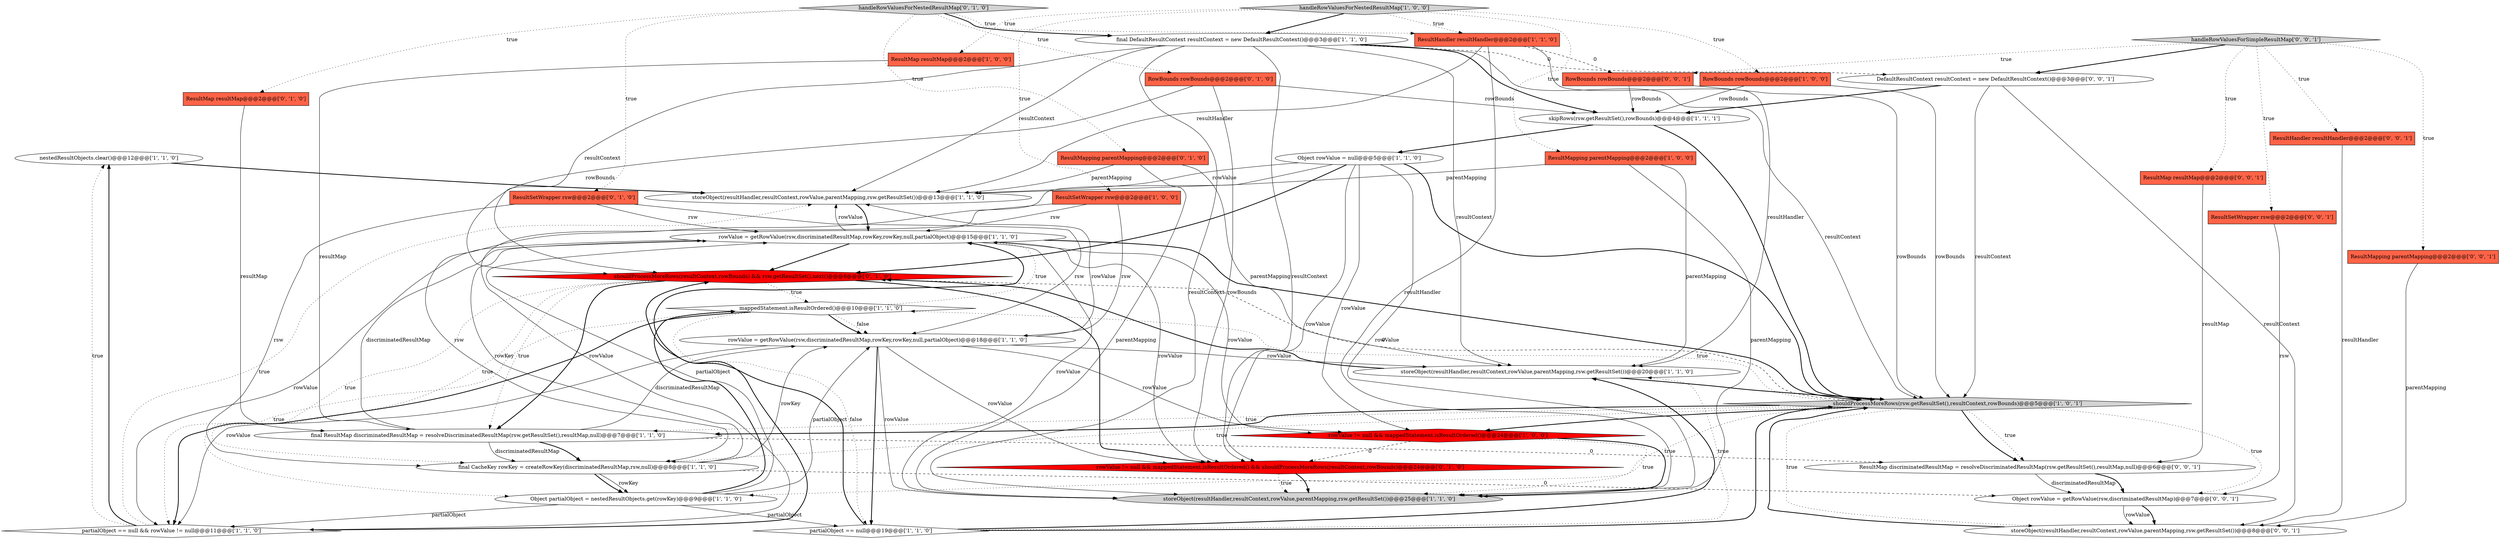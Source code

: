 digraph {
20 [style = filled, label = "nestedResultObjects.clear()@@@12@@@['1', '1', '0']", fillcolor = white, shape = ellipse image = "AAA0AAABBB1BBB"];
4 [style = filled, label = "ResultMap resultMap@@@2@@@['1', '0', '0']", fillcolor = tomato, shape = box image = "AAA0AAABBB1BBB"];
3 [style = filled, label = "final DefaultResultContext resultContext = new DefaultResultContext()@@@3@@@['1', '1', '0']", fillcolor = white, shape = ellipse image = "AAA0AAABBB1BBB"];
32 [style = filled, label = "handleRowValuesForSimpleResultMap['0', '0', '1']", fillcolor = lightgray, shape = diamond image = "AAA0AAABBB3BBB"];
29 [style = filled, label = "ResultMapping parentMapping@@@2@@@['0', '1', '0']", fillcolor = tomato, shape = box image = "AAA0AAABBB2BBB"];
28 [style = filled, label = "handleRowValuesForNestedResultMap['0', '1', '0']", fillcolor = lightgray, shape = diamond image = "AAA0AAABBB2BBB"];
12 [style = filled, label = "rowValue = getRowValue(rsw,discriminatedResultMap,rowKey,rowKey,null,partialObject)@@@15@@@['1', '1', '0']", fillcolor = white, shape = ellipse image = "AAA0AAABBB1BBB"];
17 [style = filled, label = "ResultHandler resultHandler@@@2@@@['1', '1', '0']", fillcolor = tomato, shape = box image = "AAA0AAABBB1BBB"];
10 [style = filled, label = "rowValue != null && mappedStatement.isResultOrdered()@@@24@@@['1', '0', '0']", fillcolor = red, shape = diamond image = "AAA1AAABBB1BBB"];
22 [style = filled, label = "handleRowValuesForNestedResultMap['1', '0', '0']", fillcolor = lightgray, shape = diamond image = "AAA0AAABBB1BBB"];
18 [style = filled, label = "partialObject == null && rowValue != null@@@11@@@['1', '1', '0']", fillcolor = white, shape = diamond image = "AAA0AAABBB1BBB"];
37 [style = filled, label = "ResultHandler resultHandler@@@2@@@['0', '0', '1']", fillcolor = tomato, shape = box image = "AAA0AAABBB3BBB"];
30 [style = filled, label = "ResultMap resultMap@@@2@@@['0', '0', '1']", fillcolor = tomato, shape = box image = "AAA0AAABBB3BBB"];
35 [style = filled, label = "ResultSetWrapper rsw@@@2@@@['0', '0', '1']", fillcolor = tomato, shape = box image = "AAA0AAABBB3BBB"];
25 [style = filled, label = "shouldProcessMoreRows(resultContext,rowBounds) && rsw.getResultSet().next()@@@6@@@['0', '1', '0']", fillcolor = red, shape = diamond image = "AAA1AAABBB2BBB"];
16 [style = filled, label = "skipRows(rsw.getResultSet(),rowBounds)@@@4@@@['1', '1', '1']", fillcolor = white, shape = ellipse image = "AAA0AAABBB1BBB"];
6 [style = filled, label = "Object rowValue = null@@@5@@@['1', '1', '0']", fillcolor = white, shape = ellipse image = "AAA0AAABBB1BBB"];
31 [style = filled, label = "ResultMap discriminatedResultMap = resolveDiscriminatedResultMap(rsw.getResultSet(),resultMap,null)@@@6@@@['0', '0', '1']", fillcolor = white, shape = ellipse image = "AAA0AAABBB3BBB"];
9 [style = filled, label = "mappedStatement.isResultOrdered()@@@10@@@['1', '1', '0']", fillcolor = white, shape = diamond image = "AAA0AAABBB1BBB"];
13 [style = filled, label = "final ResultMap discriminatedResultMap = resolveDiscriminatedResultMap(rsw.getResultSet(),resultMap,null)@@@7@@@['1', '1', '0']", fillcolor = white, shape = ellipse image = "AAA0AAABBB1BBB"];
14 [style = filled, label = "ResultMapping parentMapping@@@2@@@['1', '0', '0']", fillcolor = tomato, shape = box image = "AAA0AAABBB1BBB"];
19 [style = filled, label = "storeObject(resultHandler,resultContext,rowValue,parentMapping,rsw.getResultSet())@@@25@@@['1', '1', '0']", fillcolor = lightgray, shape = ellipse image = "AAA0AAABBB1BBB"];
0 [style = filled, label = "shouldProcessMoreRows(rsw.getResultSet(),resultContext,rowBounds)@@@5@@@['1', '0', '1']", fillcolor = lightgray, shape = diamond image = "AAA0AAABBB1BBB"];
24 [style = filled, label = "ResultMap resultMap@@@2@@@['0', '1', '0']", fillcolor = tomato, shape = box image = "AAA0AAABBB2BBB"];
33 [style = filled, label = "DefaultResultContext resultContext = new DefaultResultContext()@@@3@@@['0', '0', '1']", fillcolor = white, shape = ellipse image = "AAA0AAABBB3BBB"];
7 [style = filled, label = "storeObject(resultHandler,resultContext,rowValue,parentMapping,rsw.getResultSet())@@@13@@@['1', '1', '0']", fillcolor = white, shape = ellipse image = "AAA0AAABBB1BBB"];
38 [style = filled, label = "Object rowValue = getRowValue(rsw,discriminatedResultMap)@@@7@@@['0', '0', '1']", fillcolor = white, shape = ellipse image = "AAA0AAABBB3BBB"];
2 [style = filled, label = "storeObject(resultHandler,resultContext,rowValue,parentMapping,rsw.getResultSet())@@@20@@@['1', '1', '0']", fillcolor = white, shape = ellipse image = "AAA0AAABBB1BBB"];
11 [style = filled, label = "partialObject == null@@@19@@@['1', '1', '0']", fillcolor = white, shape = diamond image = "AAA0AAABBB1BBB"];
5 [style = filled, label = "ResultSetWrapper rsw@@@2@@@['1', '0', '0']", fillcolor = tomato, shape = box image = "AAA0AAABBB1BBB"];
21 [style = filled, label = "rowValue = getRowValue(rsw,discriminatedResultMap,rowKey,rowKey,null,partialObject)@@@18@@@['1', '1', '0']", fillcolor = white, shape = ellipse image = "AAA0AAABBB1BBB"];
15 [style = filled, label = "final CacheKey rowKey = createRowKey(discriminatedResultMap,rsw,null)@@@8@@@['1', '1', '0']", fillcolor = white, shape = ellipse image = "AAA0AAABBB1BBB"];
36 [style = filled, label = "ResultMapping parentMapping@@@2@@@['0', '0', '1']", fillcolor = tomato, shape = box image = "AAA0AAABBB3BBB"];
26 [style = filled, label = "RowBounds rowBounds@@@2@@@['0', '1', '0']", fillcolor = tomato, shape = box image = "AAA0AAABBB2BBB"];
8 [style = filled, label = "RowBounds rowBounds@@@2@@@['1', '0', '0']", fillcolor = tomato, shape = box image = "AAA0AAABBB1BBB"];
23 [style = filled, label = "ResultSetWrapper rsw@@@2@@@['0', '1', '0']", fillcolor = tomato, shape = box image = "AAA0AAABBB2BBB"];
27 [style = filled, label = "rowValue != null && mappedStatement.isResultOrdered() && shouldProcessMoreRows(resultContext,rowBounds)@@@24@@@['0', '1', '0']", fillcolor = red, shape = diamond image = "AAA1AAABBB2BBB"];
34 [style = filled, label = "storeObject(resultHandler,resultContext,rowValue,parentMapping,rsw.getResultSet())@@@8@@@['0', '0', '1']", fillcolor = white, shape = ellipse image = "AAA0AAABBB3BBB"];
1 [style = filled, label = "Object partialObject = nestedResultObjects.get(rowKey)@@@9@@@['1', '1', '0']", fillcolor = white, shape = ellipse image = "AAA0AAABBB1BBB"];
39 [style = filled, label = "RowBounds rowBounds@@@2@@@['0', '0', '1']", fillcolor = tomato, shape = box image = "AAA0AAABBB3BBB"];
16->0 [style = bold, label=""];
9->12 [style = dotted, label="true"];
3->25 [style = solid, label="resultContext"];
13->21 [style = solid, label="discriminatedResultMap"];
14->19 [style = solid, label="parentMapping"];
0->13 [style = bold, label=""];
10->19 [style = bold, label=""];
21->10 [style = solid, label="rowValue"];
1->12 [style = solid, label="partialObject"];
37->34 [style = solid, label="resultHandler"];
29->2 [style = solid, label="parentMapping"];
12->7 [style = solid, label="rowValue"];
18->20 [style = dotted, label="true"];
3->16 [style = bold, label=""];
10->27 [style = dashed, label="0"];
6->19 [style = solid, label="rowValue"];
27->19 [style = dotted, label="true"];
9->11 [style = dotted, label="false"];
6->27 [style = solid, label="rowValue"];
23->12 [style = solid, label="rsw"];
22->14 [style = dotted, label="true"];
0->31 [style = dotted, label="true"];
15->38 [style = dashed, label="0"];
3->7 [style = solid, label="resultContext"];
12->18 [style = solid, label="rowValue"];
21->19 [style = solid, label="rowValue"];
15->21 [style = solid, label="rowKey"];
11->2 [style = dotted, label="true"];
0->25 [style = dashed, label="0"];
0->34 [style = dotted, label="true"];
31->38 [style = solid, label="discriminatedResultMap"];
32->30 [style = dotted, label="true"];
9->21 [style = bold, label=""];
32->37 [style = dotted, label="true"];
15->1 [style = solid, label="rowKey"];
27->19 [style = bold, label=""];
28->3 [style = bold, label=""];
33->0 [style = solid, label="resultContext"];
2->25 [style = bold, label=""];
30->31 [style = solid, label="resultMap"];
11->25 [style = bold, label=""];
29->7 [style = solid, label="parentMapping"];
0->38 [style = dotted, label="true"];
33->16 [style = bold, label=""];
12->10 [style = solid, label="rowValue"];
32->35 [style = dotted, label="true"];
3->33 [style = dashed, label="0"];
38->34 [style = solid, label="rowValue"];
16->6 [style = bold, label=""];
24->13 [style = solid, label="resultMap"];
18->12 [style = bold, label=""];
32->36 [style = dotted, label="true"];
28->17 [style = dotted, label="true"];
26->25 [style = solid, label="rowBounds"];
34->0 [style = bold, label=""];
5->21 [style = solid, label="rsw"];
26->27 [style = solid, label="rowBounds"];
28->29 [style = dotted, label="true"];
25->27 [style = bold, label=""];
18->20 [style = bold, label=""];
25->15 [style = dotted, label="true"];
17->19 [style = solid, label="resultHandler"];
28->24 [style = dotted, label="true"];
13->31 [style = dashed, label="0"];
21->11 [style = bold, label=""];
3->27 [style = solid, label="resultContext"];
39->16 [style = solid, label="rowBounds"];
28->23 [style = dotted, label="true"];
13->15 [style = bold, label=""];
20->7 [style = bold, label=""];
17->7 [style = solid, label="resultHandler"];
22->4 [style = dotted, label="true"];
5->12 [style = solid, label="rsw"];
0->31 [style = bold, label=""];
14->7 [style = solid, label="parentMapping"];
14->2 [style = solid, label="parentMapping"];
3->0 [style = solid, label="resultContext"];
9->21 [style = dotted, label="false"];
17->39 [style = dashed, label="0"];
18->7 [style = dotted, label="true"];
17->2 [style = solid, label="resultHandler"];
8->16 [style = solid, label="rowBounds"];
21->27 [style = solid, label="rowValue"];
6->18 [style = solid, label="rowValue"];
3->19 [style = solid, label="resultContext"];
35->38 [style = solid, label="rsw"];
31->38 [style = bold, label=""];
25->13 [style = dotted, label="true"];
32->33 [style = bold, label=""];
1->9 [style = bold, label=""];
22->5 [style = dotted, label="true"];
15->12 [style = solid, label="rowKey"];
2->0 [style = bold, label=""];
9->18 [style = bold, label=""];
10->19 [style = dotted, label="true"];
1->11 [style = solid, label="partialObject"];
39->0 [style = solid, label="rowBounds"];
38->34 [style = bold, label=""];
8->0 [style = solid, label="rowBounds"];
5->15 [style = solid, label="rsw"];
29->19 [style = solid, label="parentMapping"];
0->9 [style = dotted, label="true"];
1->18 [style = solid, label="partialObject"];
0->1 [style = dotted, label="true"];
25->1 [style = dotted, label="true"];
15->1 [style = bold, label=""];
26->16 [style = solid, label="rowBounds"];
0->13 [style = dotted, label="true"];
6->7 [style = solid, label="rowValue"];
32->39 [style = dotted, label="true"];
12->27 [style = solid, label="rowValue"];
7->12 [style = bold, label=""];
25->13 [style = bold, label=""];
1->21 [style = solid, label="partialObject"];
0->15 [style = dotted, label="true"];
21->2 [style = solid, label="rowValue"];
36->34 [style = solid, label="parentMapping"];
6->0 [style = bold, label=""];
3->2 [style = solid, label="resultContext"];
23->15 [style = solid, label="rsw"];
12->0 [style = bold, label=""];
11->2 [style = bold, label=""];
13->15 [style = solid, label="discriminatedResultMap"];
21->7 [style = solid, label="rowValue"];
23->21 [style = solid, label="rsw"];
22->3 [style = bold, label=""];
0->10 [style = bold, label=""];
11->0 [style = bold, label=""];
22->8 [style = dotted, label="true"];
21->18 [style = solid, label="rowValue"];
25->9 [style = dotted, label="true"];
12->25 [style = bold, label=""];
28->26 [style = dotted, label="true"];
13->12 [style = solid, label="discriminatedResultMap"];
12->19 [style = solid, label="rowValue"];
6->10 [style = solid, label="rowValue"];
9->18 [style = dotted, label="true"];
4->13 [style = solid, label="resultMap"];
22->17 [style = dotted, label="true"];
6->25 [style = bold, label=""];
33->34 [style = solid, label="resultContext"];
}
